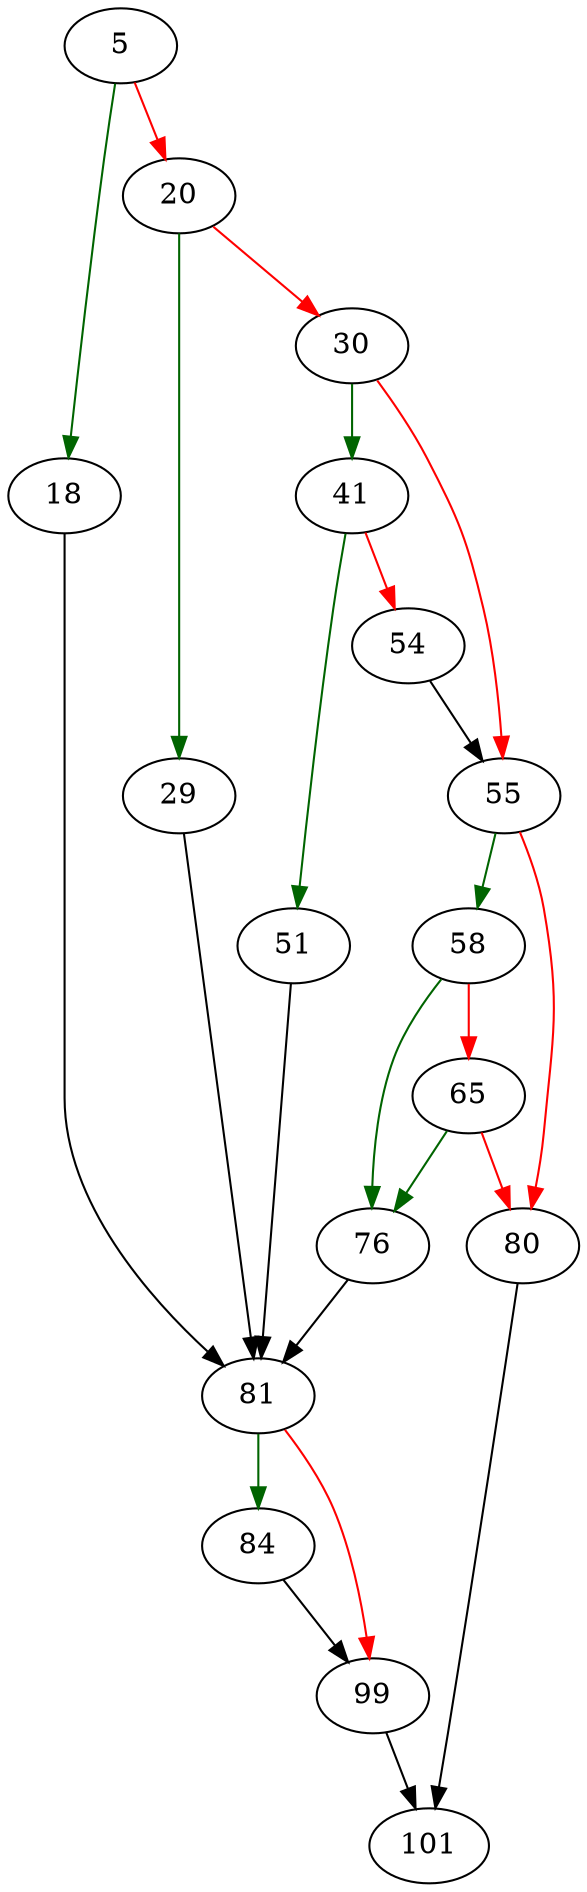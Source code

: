 strict digraph "getAndInitPage" {
	// Node definitions.
	5 [entry=true];
	18;
	20;
	81;
	29;
	30;
	41;
	55;
	51;
	54;
	58;
	80;
	76;
	65;
	101;
	84;
	99;

	// Edge definitions.
	5 -> 18 [
		color=darkgreen
		cond=true
	];
	5 -> 20 [
		color=red
		cond=false
	];
	18 -> 81;
	20 -> 29 [
		color=darkgreen
		cond=true
	];
	20 -> 30 [
		color=red
		cond=false
	];
	81 -> 84 [
		color=darkgreen
		cond=true
	];
	81 -> 99 [
		color=red
		cond=false
	];
	29 -> 81;
	30 -> 41 [
		color=darkgreen
		cond=true
	];
	30 -> 55 [
		color=red
		cond=false
	];
	41 -> 51 [
		color=darkgreen
		cond=true
	];
	41 -> 54 [
		color=red
		cond=false
	];
	55 -> 58 [
		color=darkgreen
		cond=true
	];
	55 -> 80 [
		color=red
		cond=false
	];
	51 -> 81;
	54 -> 55;
	58 -> 76 [
		color=darkgreen
		cond=true
	];
	58 -> 65 [
		color=red
		cond=false
	];
	80 -> 101;
	76 -> 81;
	65 -> 80 [
		color=red
		cond=false
	];
	65 -> 76 [
		color=darkgreen
		cond=true
	];
	84 -> 99;
	99 -> 101;
}